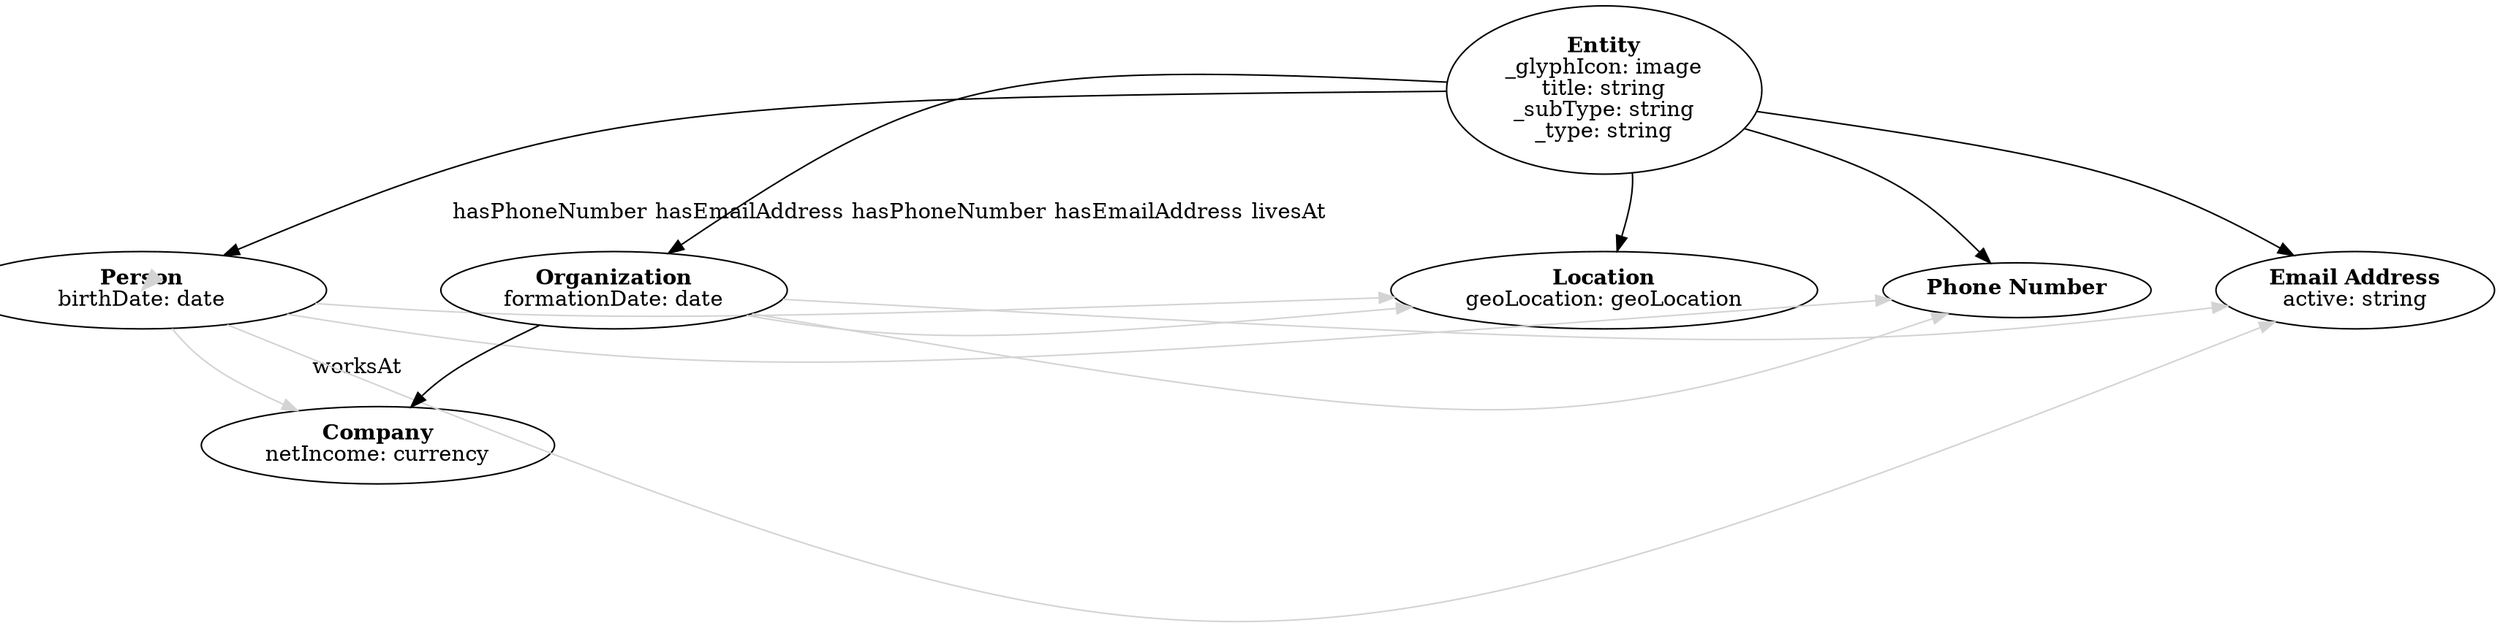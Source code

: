 digraph {
	splines=curved;
	sep="+50,50";
	overlap=scalexy;
	nodesep=0.6;

	{ rank=min; "Entity";}
	"Entity" [
		label=<<B>Entity</B><BR/>_glyphIcon: image<BR/>title: string<BR/>_subType: string<BR/>_type: string>
	];
	"Person" [
		label=<<B>Person</B><BR/>birthDate: date>
	];
	{ rank=same; }
	"Person" -> "Entity" [color=black;];
	"Organization" [
		label=<<B>Organization</B><BR/>formationDate: date>
	];
	"Company" [
		label=<<B>Company</B><BR/>netIncome: currency>
	];
	{ rank=same; }
	"Company" -> "Organization" [color=black;];
	{ rank=same; "Company";}
	"Organization" -> "Entity" [color=black;];
	"Location" [
		label=<<B>Location</B><BR/>geoLocation: geoLocation>
	];
	{ rank=same; }
	"Location" -> "Entity" [color=black;];
	"Phone Number" [
		label=<<B>Phone Number</B>>
	];
	{ rank=same; }
	"Phone Number" -> "Entity" [color=black;];
	"Email Address" [
		label=<<B>Email Address</B><BR/>active: string>
	];
	{ rank=same; }
	"Email Address" -> "Entity" [color=black;];
	{ rank=same; "Person";"Organization";"Location";"Phone Number";"Email Address";}
	"Organization" -> "Email Address" [ label = "hasEmailAddress"; color=lightgrey; ];
	"Person" -> "Email Address" [ label = "hasEmailAddress"; color=lightgrey; ];
	"Person" -> "Location" [ label = "livesAt"; color=lightgrey; ];
	"Person" -> "Person" [ label = "knows"; color=lightgrey; ];
	"Organization" -> "Phone Number" [ label = "hasPhoneNumber"; color=lightgrey; ];
	"Person" -> "Phone Number" [ label = "hasPhoneNumber"; color=lightgrey; ];
	"Organization" -> "Location" [ label = "headquarteredAt"; color=lightgrey; ];
	"Person" -> "Company" [ label = "worksAt"; color=lightgrey; ];
}
